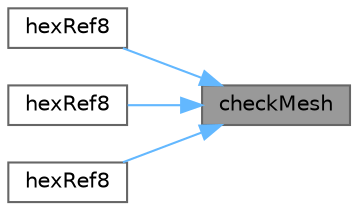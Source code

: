 digraph "checkMesh"
{
 // LATEX_PDF_SIZE
  bgcolor="transparent";
  edge [fontname=Helvetica,fontsize=10,labelfontname=Helvetica,labelfontsize=10];
  node [fontname=Helvetica,fontsize=10,shape=box,height=0.2,width=0.4];
  rankdir="RL";
  Node1 [id="Node000001",label="checkMesh",height=0.2,width=0.4,color="gray40", fillcolor="grey60", style="filled", fontcolor="black",tooltip=" "];
  Node1 -> Node2 [id="edge1_Node000001_Node000002",dir="back",color="steelblue1",style="solid",tooltip=" "];
  Node2 [id="Node000002",label="hexRef8",height=0.2,width=0.4,color="grey40", fillcolor="white", style="filled",URL="$classFoam_1_1hexRef8.html#a38c122950a32c54a78c49acb2637ac88",tooltip=" "];
  Node1 -> Node3 [id="edge2_Node000001_Node000003",dir="back",color="steelblue1",style="solid",tooltip=" "];
  Node3 [id="Node000003",label="hexRef8",height=0.2,width=0.4,color="grey40", fillcolor="white", style="filled",URL="$classFoam_1_1hexRef8.html#a3503e308499c85b0b731f3322556cb3a",tooltip=" "];
  Node1 -> Node4 [id="edge3_Node000001_Node000004",dir="back",color="steelblue1",style="solid",tooltip=" "];
  Node4 [id="Node000004",label="hexRef8",height=0.2,width=0.4,color="grey40", fillcolor="white", style="filled",URL="$classFoam_1_1hexRef8.html#a4caf2d747a4f2fcdb9b61ff6861b318e",tooltip=" "];
}
